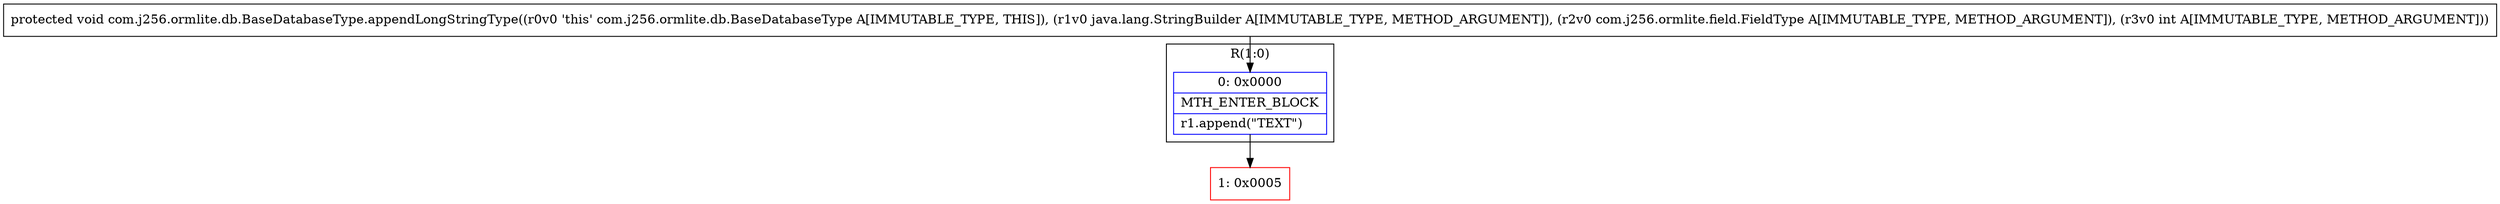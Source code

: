 digraph "CFG forcom.j256.ormlite.db.BaseDatabaseType.appendLongStringType(Ljava\/lang\/StringBuilder;Lcom\/j256\/ormlite\/field\/FieldType;I)V" {
subgraph cluster_Region_1573552563 {
label = "R(1:0)";
node [shape=record,color=blue];
Node_0 [shape=record,label="{0\:\ 0x0000|MTH_ENTER_BLOCK\l|r1.append(\"TEXT\")\l}"];
}
Node_1 [shape=record,color=red,label="{1\:\ 0x0005}"];
MethodNode[shape=record,label="{protected void com.j256.ormlite.db.BaseDatabaseType.appendLongStringType((r0v0 'this' com.j256.ormlite.db.BaseDatabaseType A[IMMUTABLE_TYPE, THIS]), (r1v0 java.lang.StringBuilder A[IMMUTABLE_TYPE, METHOD_ARGUMENT]), (r2v0 com.j256.ormlite.field.FieldType A[IMMUTABLE_TYPE, METHOD_ARGUMENT]), (r3v0 int A[IMMUTABLE_TYPE, METHOD_ARGUMENT])) }"];
MethodNode -> Node_0;
Node_0 -> Node_1;
}

